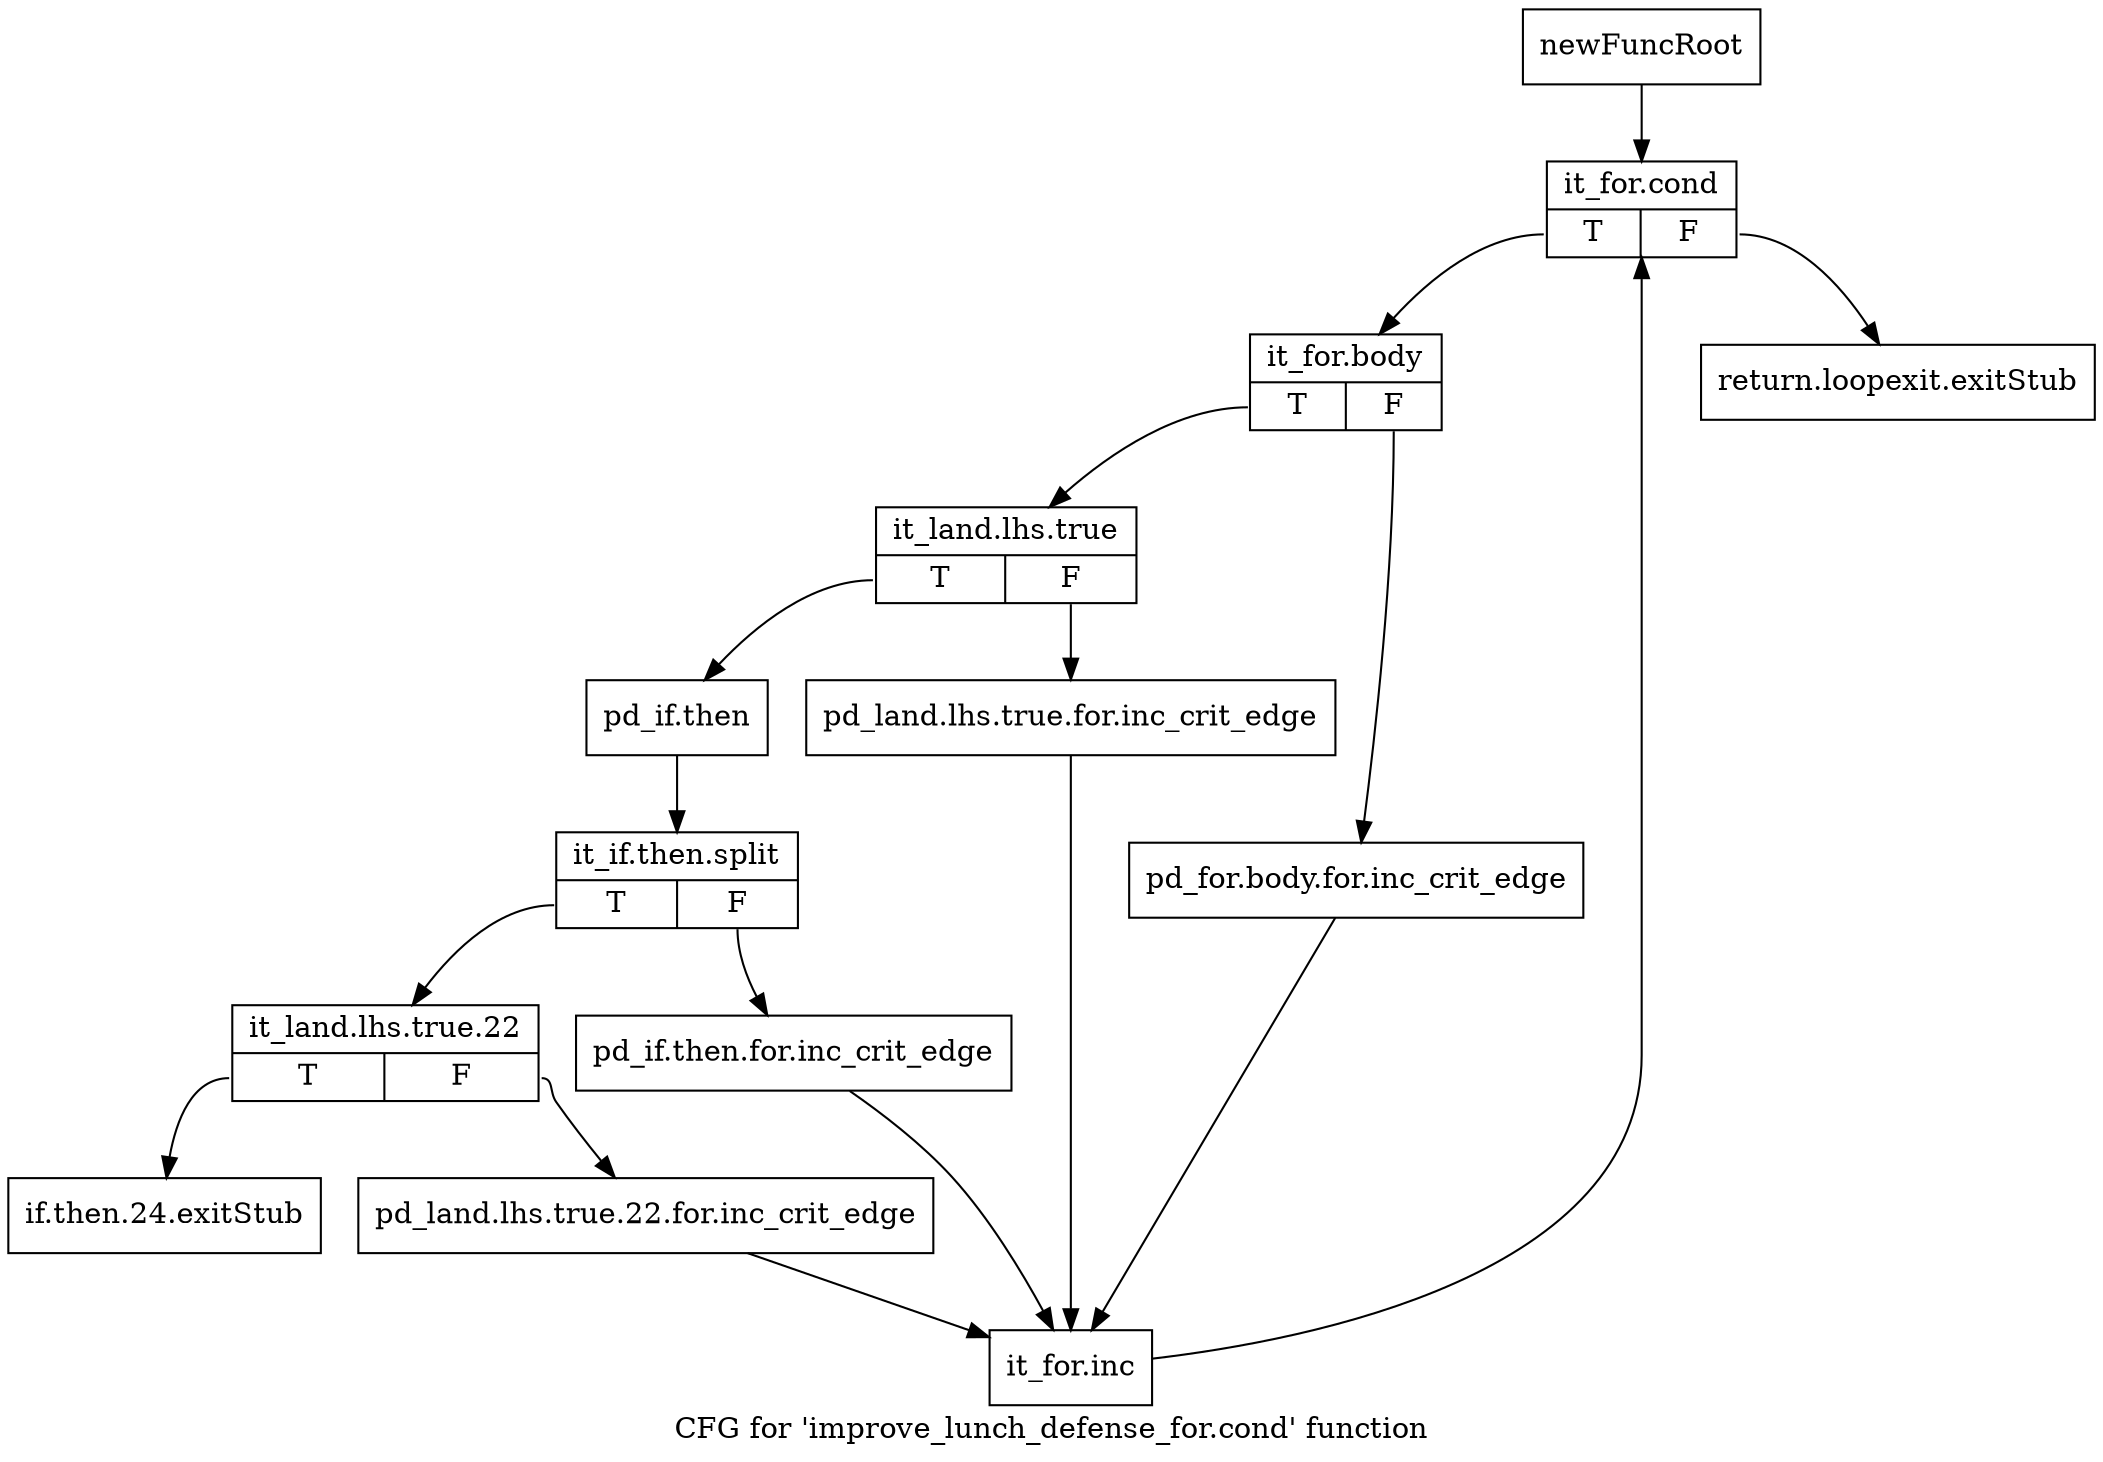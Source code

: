 digraph "CFG for 'improve_lunch_defense_for.cond' function" {
	label="CFG for 'improve_lunch_defense_for.cond' function";

	Node0x4225390 [shape=record,label="{newFuncRoot}"];
	Node0x4225390 -> Node0x4225480;
	Node0x42253e0 [shape=record,label="{return.loopexit.exitStub}"];
	Node0x4225430 [shape=record,label="{if.then.24.exitStub}"];
	Node0x4225480 [shape=record,label="{it_for.cond|{<s0>T|<s1>F}}"];
	Node0x4225480:s0 -> Node0x42254d0;
	Node0x4225480:s1 -> Node0x42253e0;
	Node0x42254d0 [shape=record,label="{it_for.body|{<s0>T|<s1>F}}"];
	Node0x42254d0:s0 -> Node0x4225570;
	Node0x42254d0:s1 -> Node0x4225520;
	Node0x4225520 [shape=record,label="{pd_for.body.for.inc_crit_edge}"];
	Node0x4225520 -> Node0x4225750;
	Node0x4225570 [shape=record,label="{it_land.lhs.true|{<s0>T|<s1>F}}"];
	Node0x4225570:s0 -> Node0x4225610;
	Node0x4225570:s1 -> Node0x42255c0;
	Node0x42255c0 [shape=record,label="{pd_land.lhs.true.for.inc_crit_edge}"];
	Node0x42255c0 -> Node0x4225750;
	Node0x4225610 [shape=record,label="{pd_if.then}"];
	Node0x4225610 -> Node0x50ec970;
	Node0x50ec970 [shape=record,label="{it_if.then.split|{<s0>T|<s1>F}}"];
	Node0x50ec970:s0 -> Node0x42256b0;
	Node0x50ec970:s1 -> Node0x4225660;
	Node0x4225660 [shape=record,label="{pd_if.then.for.inc_crit_edge}"];
	Node0x4225660 -> Node0x4225750;
	Node0x42256b0 [shape=record,label="{it_land.lhs.true.22|{<s0>T|<s1>F}}"];
	Node0x42256b0:s0 -> Node0x4225430;
	Node0x42256b0:s1 -> Node0x4225700;
	Node0x4225700 [shape=record,label="{pd_land.lhs.true.22.for.inc_crit_edge}"];
	Node0x4225700 -> Node0x4225750;
	Node0x4225750 [shape=record,label="{it_for.inc}"];
	Node0x4225750 -> Node0x4225480;
}
